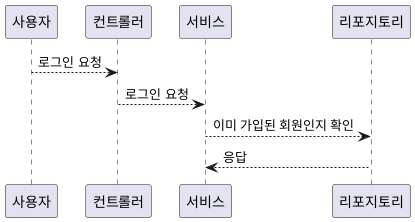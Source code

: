 @startuml

사용자 --> 컨트롤러: 로그인 요청
컨트롤러 --> 서비스: 로그인 요청
서비스 --> 리포지토리: 이미 가입된 회원인지 확인
리포지토리 --> 서비스: 응답



@enduml